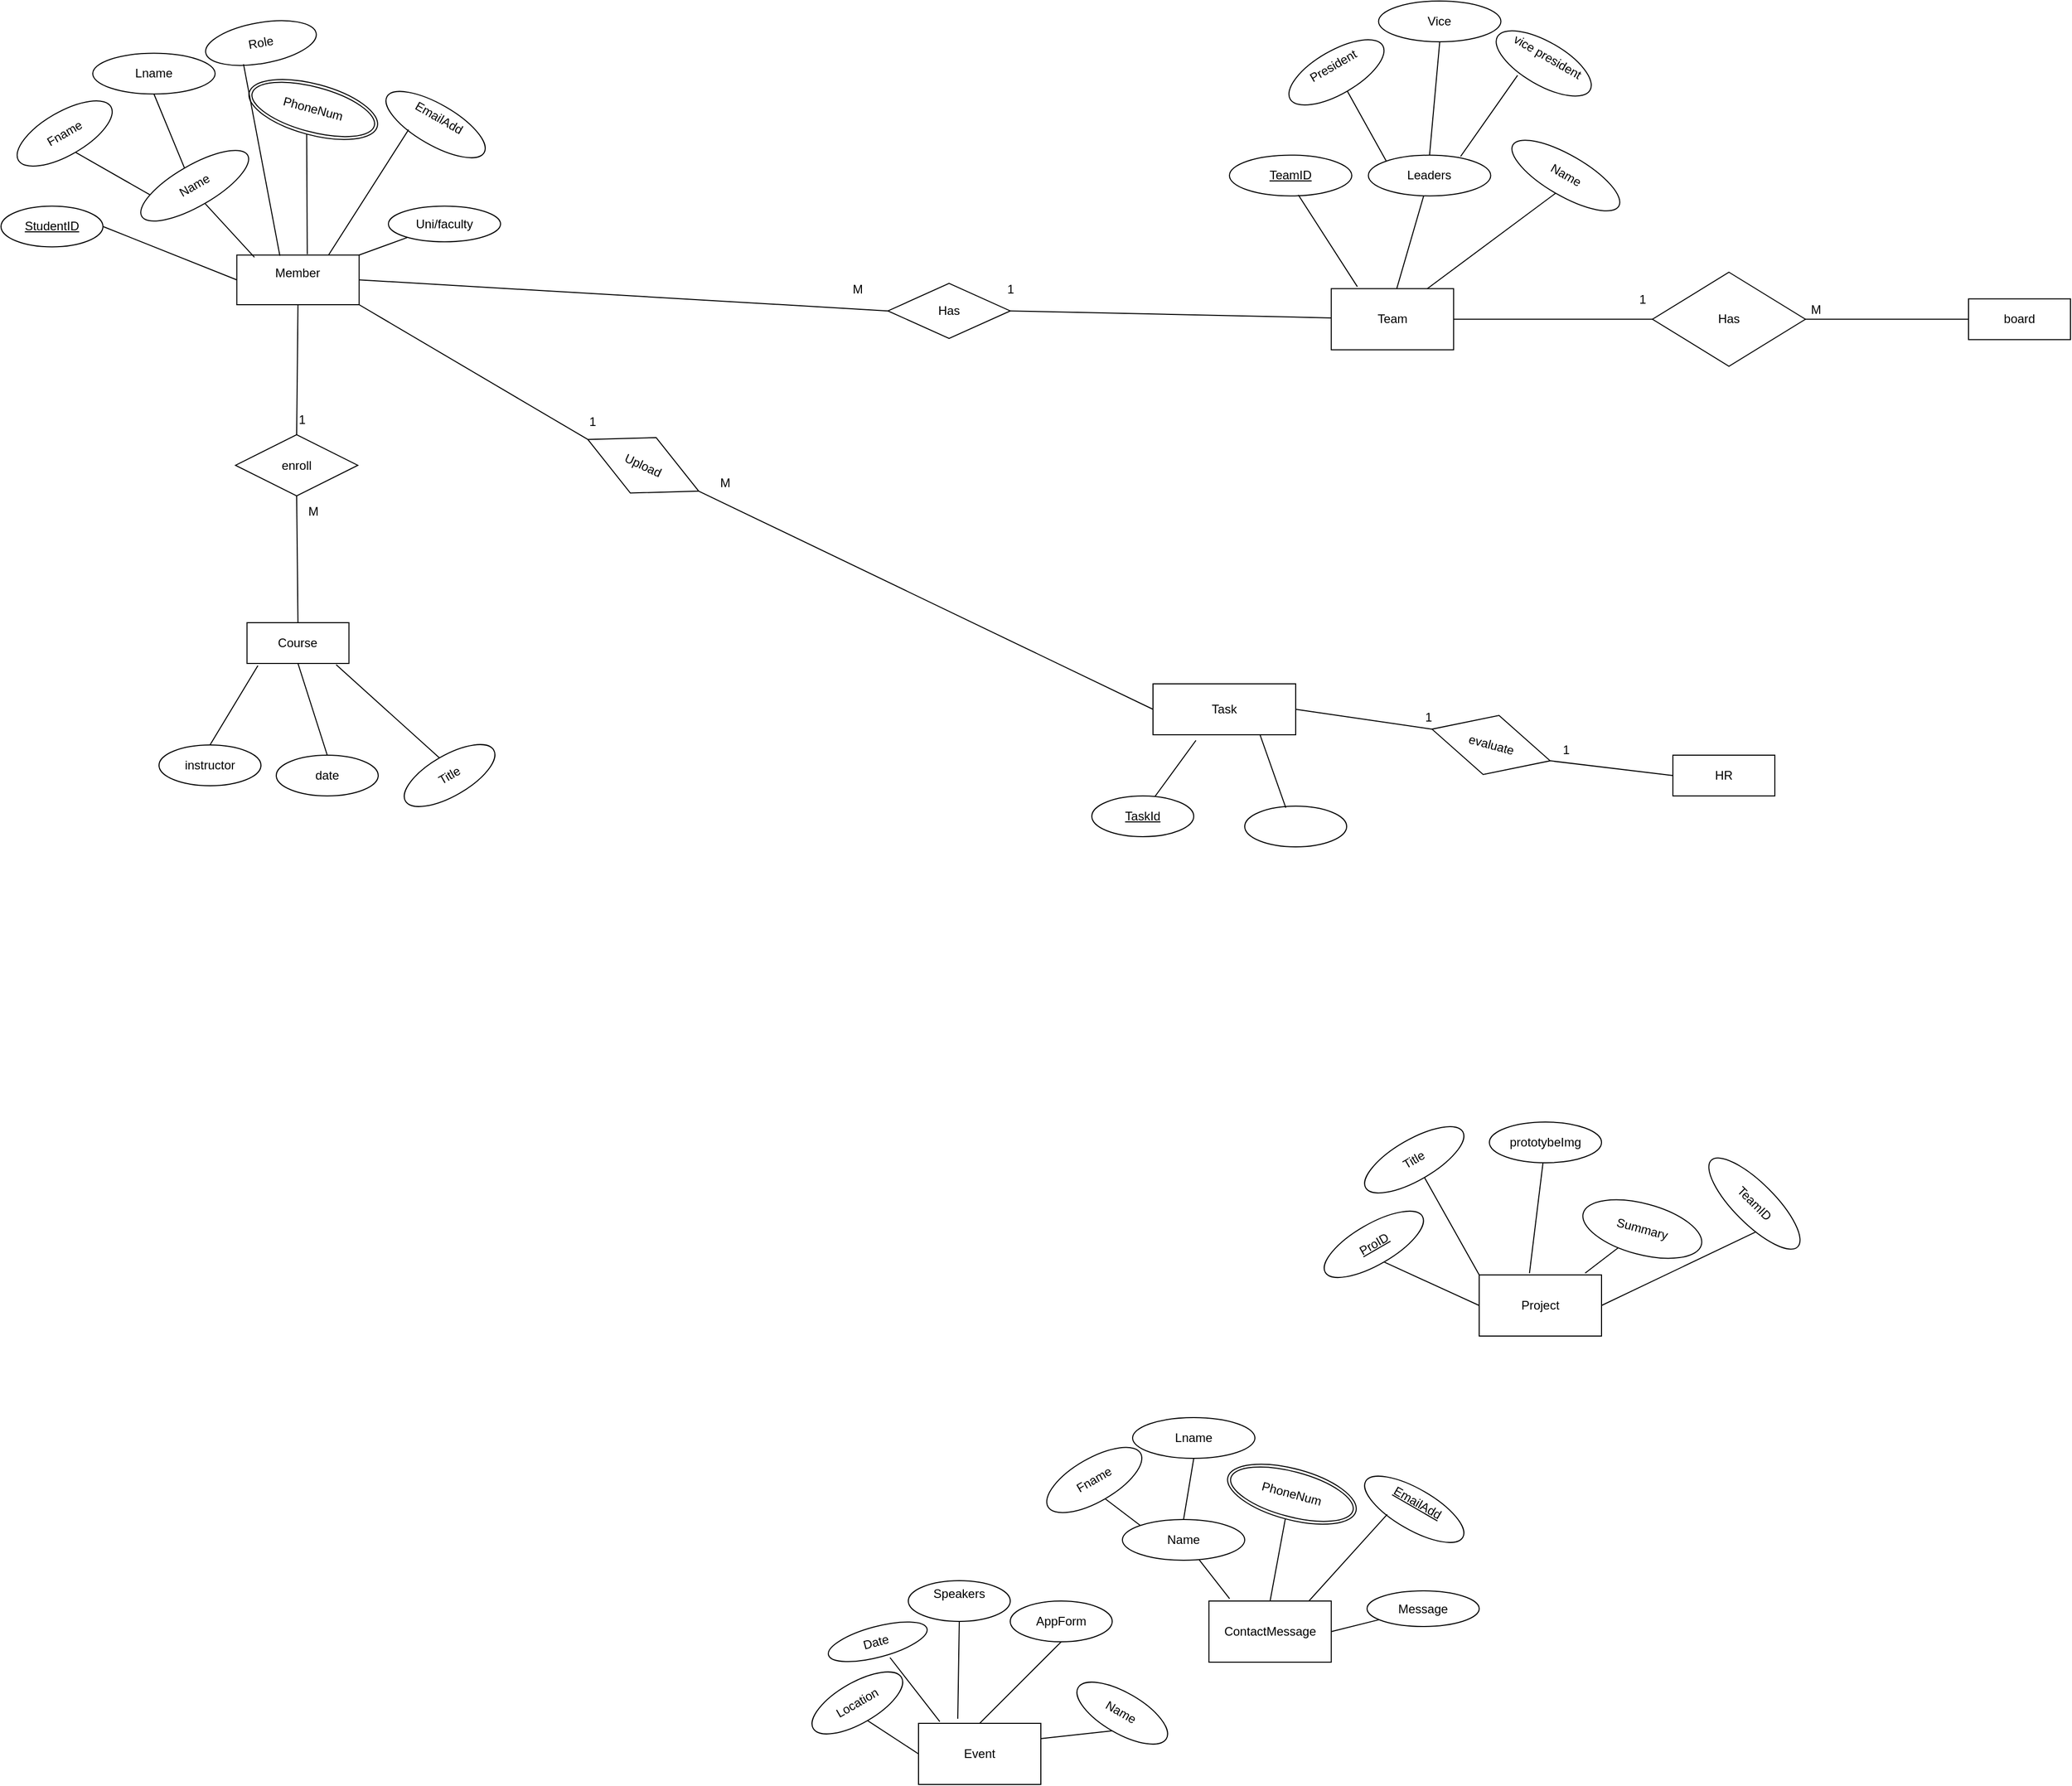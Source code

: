 <mxfile version="23.1.5" type="device">
  <diagram id="R2lEEEUBdFMjLlhIrx00" name="Page-1">
    <mxGraphModel dx="3600" dy="3360" grid="1" gridSize="10" guides="1" tooltips="1" connect="1" arrows="1" fold="1" page="1" pageScale="1" pageWidth="850" pageHeight="1100" math="0" shadow="0" extFonts="Permanent Marker^https://fonts.googleapis.com/css?family=Permanent+Marker">
      <root>
        <mxCell id="0" />
        <mxCell id="1" parent="0" />
        <mxCell id="j8BEduWui1V6I7mG3_1c-1" value="Project" style="rounded=0;whiteSpace=wrap;html=1;" parent="1" vertex="1">
          <mxGeometry x="820" y="-90" width="120" height="60" as="geometry" />
        </mxCell>
        <mxCell id="j8BEduWui1V6I7mG3_1c-2" value="Team" style="rounded=0;whiteSpace=wrap;html=1;" parent="1" vertex="1">
          <mxGeometry x="674.87" y="-1057.75" width="120" height="60" as="geometry" />
        </mxCell>
        <mxCell id="j8BEduWui1V6I7mG3_1c-5" value="Event" style="rounded=0;whiteSpace=wrap;html=1;" parent="1" vertex="1">
          <mxGeometry x="270" y="350" width="120" height="60" as="geometry" />
        </mxCell>
        <mxCell id="j8BEduWui1V6I7mG3_1c-6" value="Member&lt;div&gt;&lt;br/&gt;&lt;/div&gt;" style="rounded=0;whiteSpace=wrap;html=1;" parent="1" vertex="1">
          <mxGeometry x="-398.71" y="-1090.75" width="120" height="48.75" as="geometry" />
        </mxCell>
        <mxCell id="j8BEduWui1V6I7mG3_1c-7" value="ContactMessage" style="rounded=0;whiteSpace=wrap;html=1;" parent="1" vertex="1">
          <mxGeometry x="554.87" y="230" width="120" height="60" as="geometry" />
        </mxCell>
        <mxCell id="z_t3NJwSn25sg5SDZqZX-10" value="&lt;u&gt;TeamID&lt;/u&gt;" style="ellipse;whiteSpace=wrap;html=1;" vertex="1" parent="1">
          <mxGeometry x="575" y="-1188.75" width="120" height="40" as="geometry" />
        </mxCell>
        <mxCell id="z_t3NJwSn25sg5SDZqZX-11" value="Leaders" style="ellipse;whiteSpace=wrap;html=1;" vertex="1" parent="1">
          <mxGeometry x="711.29" y="-1188.75" width="120" height="40" as="geometry" />
        </mxCell>
        <mxCell id="z_t3NJwSn25sg5SDZqZX-12" value="Name" style="ellipse;whiteSpace=wrap;html=1;rotation=30;" vertex="1" parent="1">
          <mxGeometry x="845" y="-1188.75" width="120" height="40" as="geometry" />
        </mxCell>
        <mxCell id="z_t3NJwSn25sg5SDZqZX-13" value="" style="endArrow=none;html=1;rounded=0;exitX=0.5;exitY=0;exitDx=0;exitDy=0;" edge="1" parent="1" target="z_t3NJwSn25sg5SDZqZX-11">
          <mxGeometry width="50" height="50" relative="1" as="geometry">
            <mxPoint x="739.11" y="-1057.75" as="sourcePoint" />
            <mxPoint x="819.24" y="-1198.75" as="targetPoint" />
          </mxGeometry>
        </mxCell>
        <mxCell id="z_t3NJwSn25sg5SDZqZX-14" value="" style="endArrow=none;html=1;rounded=0;entryX=0.5;entryY=1;entryDx=0;entryDy=0;exitX=0.75;exitY=0;exitDx=0;exitDy=0;" edge="1" parent="1" target="z_t3NJwSn25sg5SDZqZX-12">
          <mxGeometry width="50" height="50" relative="1" as="geometry">
            <mxPoint x="769.11" y="-1057.75" as="sourcePoint" />
            <mxPoint x="875.002" y="-1172.19" as="targetPoint" />
          </mxGeometry>
        </mxCell>
        <mxCell id="z_t3NJwSn25sg5SDZqZX-15" value="" style="endArrow=none;html=1;rounded=0;entryX=0.563;entryY=0.976;entryDx=0;entryDy=0;entryPerimeter=0;exitX=0.178;exitY=-0.032;exitDx=0;exitDy=0;exitPerimeter=0;" edge="1" parent="1" target="z_t3NJwSn25sg5SDZqZX-10">
          <mxGeometry width="50" height="50" relative="1" as="geometry">
            <mxPoint x="700.47" y="-1059.67" as="sourcePoint" />
            <mxPoint x="749.76" y="-1159.75" as="targetPoint" />
          </mxGeometry>
        </mxCell>
        <mxCell id="z_t3NJwSn25sg5SDZqZX-16" value="" style="endArrow=none;html=1;rounded=0;exitX=0;exitY=0;exitDx=0;exitDy=0;entryX=0.5;entryY=1;entryDx=0;entryDy=0;" edge="1" parent="1" source="z_t3NJwSn25sg5SDZqZX-11" target="z_t3NJwSn25sg5SDZqZX-21">
          <mxGeometry width="50" height="50" relative="1" as="geometry">
            <mxPoint x="775" y="-1118.75" as="sourcePoint" />
            <mxPoint x="765" y="-1174.75" as="targetPoint" />
          </mxGeometry>
        </mxCell>
        <mxCell id="z_t3NJwSn25sg5SDZqZX-17" value="" style="endArrow=none;html=1;rounded=0;exitX=0.5;exitY=0;exitDx=0;exitDy=0;entryX=0.5;entryY=1;entryDx=0;entryDy=0;" edge="1" parent="1" source="z_t3NJwSn25sg5SDZqZX-11" target="z_t3NJwSn25sg5SDZqZX-19">
          <mxGeometry width="50" height="50" relative="1" as="geometry">
            <mxPoint x="818.5" y="-1128.75" as="sourcePoint" />
            <mxPoint x="825" y="-1188.75" as="targetPoint" />
          </mxGeometry>
        </mxCell>
        <mxCell id="z_t3NJwSn25sg5SDZqZX-18" value="" style="endArrow=none;html=1;rounded=0;entryX=0.344;entryY=1.04;entryDx=0;entryDy=0;exitX=0.754;exitY=0.031;exitDx=0;exitDy=0;exitPerimeter=0;entryPerimeter=0;" edge="1" parent="1" source="z_t3NJwSn25sg5SDZqZX-11" target="z_t3NJwSn25sg5SDZqZX-22">
          <mxGeometry width="50" height="50" relative="1" as="geometry">
            <mxPoint x="852" y="-1118.75" as="sourcePoint" />
            <mxPoint x="885" y="-1174.75" as="targetPoint" />
          </mxGeometry>
        </mxCell>
        <mxCell id="z_t3NJwSn25sg5SDZqZX-19" value="Vice" style="ellipse;whiteSpace=wrap;html=1;" vertex="1" parent="1">
          <mxGeometry x="721.29" y="-1340" width="120" height="40" as="geometry" />
        </mxCell>
        <mxCell id="z_t3NJwSn25sg5SDZqZX-21" value="President&lt;div&gt;&lt;br/&gt;&lt;/div&gt;" style="ellipse;whiteSpace=wrap;html=1;rotation=-30;" vertex="1" parent="1">
          <mxGeometry x="627.56" y="-1291.25" width="104.87" height="42.5" as="geometry" />
        </mxCell>
        <mxCell id="z_t3NJwSn25sg5SDZqZX-22" value="vice president&lt;div&gt;&lt;br/&gt;&lt;/div&gt;" style="ellipse;whiteSpace=wrap;html=1;rotation=30;" vertex="1" parent="1">
          <mxGeometry x="830.86" y="-1300" width="104.87" height="42.5" as="geometry" />
        </mxCell>
        <mxCell id="z_t3NJwSn25sg5SDZqZX-23" style="edgeStyle=orthogonalEdgeStyle;rounded=0;orthogonalLoop=1;jettySize=auto;html=1;exitX=0.5;exitY=1;exitDx=0;exitDy=0;" edge="1" parent="1" source="j8BEduWui1V6I7mG3_1c-2" target="j8BEduWui1V6I7mG3_1c-2">
          <mxGeometry relative="1" as="geometry" />
        </mxCell>
        <mxCell id="z_t3NJwSn25sg5SDZqZX-24" value="Title" style="ellipse;whiteSpace=wrap;html=1;rotation=-30;" vertex="1" parent="1">
          <mxGeometry x="701.29" y="-222.94" width="110" height="40" as="geometry" />
        </mxCell>
        <mxCell id="z_t3NJwSn25sg5SDZqZX-25" value="prototybeImg" style="ellipse;whiteSpace=wrap;html=1;rotation=0;" vertex="1" parent="1">
          <mxGeometry x="830" y="-240" width="110" height="40" as="geometry" />
        </mxCell>
        <mxCell id="z_t3NJwSn25sg5SDZqZX-26" value="Summary" style="ellipse;whiteSpace=wrap;html=1;rotation=15;" vertex="1" parent="1">
          <mxGeometry x="920" y="-160" width="120" height="50" as="geometry" />
        </mxCell>
        <mxCell id="z_t3NJwSn25sg5SDZqZX-27" value="" style="endArrow=none;html=1;rounded=0;entryX=0.5;entryY=1;entryDx=0;entryDy=0;exitX=0;exitY=0;exitDx=0;exitDy=0;" edge="1" parent="1" source="j8BEduWui1V6I7mG3_1c-1" target="z_t3NJwSn25sg5SDZqZX-24">
          <mxGeometry width="50" height="50" relative="1" as="geometry">
            <mxPoint x="660" y="-20" as="sourcePoint" />
            <mxPoint x="710" y="-70" as="targetPoint" />
          </mxGeometry>
        </mxCell>
        <mxCell id="z_t3NJwSn25sg5SDZqZX-28" value="" style="endArrow=none;html=1;rounded=0;exitX=0.411;exitY=-0.029;exitDx=0;exitDy=0;exitPerimeter=0;" edge="1" parent="1" source="j8BEduWui1V6I7mG3_1c-1" target="z_t3NJwSn25sg5SDZqZX-25">
          <mxGeometry width="50" height="50" relative="1" as="geometry">
            <mxPoint x="910" y="-70" as="sourcePoint" />
            <mxPoint x="855" y="-158" as="targetPoint" />
          </mxGeometry>
        </mxCell>
        <mxCell id="z_t3NJwSn25sg5SDZqZX-29" value="" style="endArrow=none;html=1;rounded=0;exitX=0.866;exitY=-0.029;exitDx=0;exitDy=0;exitPerimeter=0;" edge="1" parent="1" source="j8BEduWui1V6I7mG3_1c-1" target="z_t3NJwSn25sg5SDZqZX-26">
          <mxGeometry width="50" height="50" relative="1" as="geometry">
            <mxPoint x="869" y="-42" as="sourcePoint" />
            <mxPoint x="866" y="-150" as="targetPoint" />
          </mxGeometry>
        </mxCell>
        <mxCell id="z_t3NJwSn25sg5SDZqZX-31" value="" style="endArrow=none;html=1;rounded=0;exitX=0.169;exitY=-0.038;exitDx=0;exitDy=0;exitPerimeter=0;" edge="1" parent="1" source="j8BEduWui1V6I7mG3_1c-7" target="z_t3NJwSn25sg5SDZqZX-36">
          <mxGeometry width="50" height="50" relative="1" as="geometry">
            <mxPoint x="580" y="40" as="sourcePoint" />
            <mxPoint x="530.176" y="189.319" as="targetPoint" />
          </mxGeometry>
        </mxCell>
        <mxCell id="z_t3NJwSn25sg5SDZqZX-33" value="&lt;u&gt;EmailAdd&lt;/u&gt;&lt;div&gt;&lt;br&gt;&lt;/div&gt;" style="ellipse;whiteSpace=wrap;html=1;rotation=30;" vertex="1" parent="1">
          <mxGeometry x="701.29" y="120" width="110" height="40" as="geometry" />
        </mxCell>
        <mxCell id="z_t3NJwSn25sg5SDZqZX-34" value="" style="endArrow=none;html=1;rounded=0;entryX=0.5;entryY=1;entryDx=0;entryDy=0;exitX=0.5;exitY=0;exitDx=0;exitDy=0;" edge="1" parent="1" source="j8BEduWui1V6I7mG3_1c-7" target="z_t3NJwSn25sg5SDZqZX-46">
          <mxGeometry width="50" height="50" relative="1" as="geometry">
            <mxPoint x="576" y="236" as="sourcePoint" />
            <mxPoint x="619.824" y="139.319" as="targetPoint" />
          </mxGeometry>
        </mxCell>
        <mxCell id="z_t3NJwSn25sg5SDZqZX-35" value="" style="endArrow=none;html=1;rounded=0;entryX=0.314;entryY=0.938;entryDx=0;entryDy=0;exitX=0.819;exitY=-0.004;exitDx=0;exitDy=0;entryPerimeter=0;exitPerimeter=0;" edge="1" parent="1" source="j8BEduWui1V6I7mG3_1c-7" target="z_t3NJwSn25sg5SDZqZX-33">
          <mxGeometry width="50" height="50" relative="1" as="geometry">
            <mxPoint x="620" y="240" as="sourcePoint" />
            <mxPoint x="635" y="140" as="targetPoint" />
          </mxGeometry>
        </mxCell>
        <mxCell id="z_t3NJwSn25sg5SDZqZX-36" value="Name" style="ellipse;whiteSpace=wrap;html=1;" vertex="1" parent="1">
          <mxGeometry x="470" y="150" width="120" height="40" as="geometry" />
        </mxCell>
        <mxCell id="z_t3NJwSn25sg5SDZqZX-37" value="" style="endArrow=none;html=1;rounded=0;exitX=0;exitY=0;exitDx=0;exitDy=0;entryX=0.5;entryY=1;entryDx=0;entryDy=0;" edge="1" parent="1" source="z_t3NJwSn25sg5SDZqZX-36" target="z_t3NJwSn25sg5SDZqZX-41">
          <mxGeometry width="50" height="50" relative="1" as="geometry">
            <mxPoint x="419" y="220" as="sourcePoint" />
            <mxPoint x="409" y="164" as="targetPoint" />
          </mxGeometry>
        </mxCell>
        <mxCell id="z_t3NJwSn25sg5SDZqZX-38" value="" style="endArrow=none;html=1;rounded=0;exitX=0.5;exitY=0;exitDx=0;exitDy=0;entryX=0.5;entryY=1;entryDx=0;entryDy=0;" edge="1" parent="1" source="z_t3NJwSn25sg5SDZqZX-36" target="z_t3NJwSn25sg5SDZqZX-40">
          <mxGeometry width="50" height="50" relative="1" as="geometry">
            <mxPoint x="462.5" y="210" as="sourcePoint" />
            <mxPoint x="469" y="150" as="targetPoint" />
          </mxGeometry>
        </mxCell>
        <mxCell id="z_t3NJwSn25sg5SDZqZX-40" value="Lname" style="ellipse;whiteSpace=wrap;html=1;" vertex="1" parent="1">
          <mxGeometry x="480" y="50" width="120" height="40" as="geometry" />
        </mxCell>
        <mxCell id="z_t3NJwSn25sg5SDZqZX-41" value="Fname" style="ellipse;whiteSpace=wrap;html=1;rotation=-30;" vertex="1" parent="1">
          <mxGeometry x="390" y="90" width="104.87" height="42.5" as="geometry" />
        </mxCell>
        <mxCell id="z_t3NJwSn25sg5SDZqZX-43" value="" style="endArrow=none;html=1;rounded=0;exitX=1;exitY=0.5;exitDx=0;exitDy=0;" edge="1" parent="1" source="j8BEduWui1V6I7mG3_1c-7" target="z_t3NJwSn25sg5SDZqZX-44">
          <mxGeometry width="50" height="50" relative="1" as="geometry">
            <mxPoint x="510" y="90" as="sourcePoint" />
            <mxPoint x="800" y="230" as="targetPoint" />
          </mxGeometry>
        </mxCell>
        <mxCell id="z_t3NJwSn25sg5SDZqZX-44" value="Message" style="ellipse;whiteSpace=wrap;html=1;" vertex="1" parent="1">
          <mxGeometry x="710" y="220" width="110" height="35" as="geometry" />
        </mxCell>
        <mxCell id="z_t3NJwSn25sg5SDZqZX-46" value="PhoneNum" style="ellipse;shape=doubleEllipse;margin=3;whiteSpace=wrap;html=1;align=center;rotation=15;" vertex="1" parent="1">
          <mxGeometry x="571.29" y="100.17" width="130" height="50" as="geometry" />
        </mxCell>
        <mxCell id="z_t3NJwSn25sg5SDZqZX-47" value="AppForm" style="ellipse;whiteSpace=wrap;html=1;align=center;" vertex="1" parent="1">
          <mxGeometry x="360" y="230" width="100" height="40" as="geometry" />
        </mxCell>
        <mxCell id="z_t3NJwSn25sg5SDZqZX-48" value="" style="endArrow=none;html=1;rounded=0;exitX=0.5;exitY=1;exitDx=0;exitDy=0;entryX=0.5;entryY=0;entryDx=0;entryDy=0;" edge="1" parent="1" source="z_t3NJwSn25sg5SDZqZX-47" target="j8BEduWui1V6I7mG3_1c-5">
          <mxGeometry relative="1" as="geometry">
            <mxPoint x="390" y="220" as="sourcePoint" />
            <mxPoint x="550" y="220" as="targetPoint" />
          </mxGeometry>
        </mxCell>
        <mxCell id="z_t3NJwSn25sg5SDZqZX-49" value="Name&amp;nbsp;" style="ellipse;whiteSpace=wrap;html=1;align=center;rotation=30;" vertex="1" parent="1">
          <mxGeometry x="419.87" y="320" width="100" height="40" as="geometry" />
        </mxCell>
        <mxCell id="z_t3NJwSn25sg5SDZqZX-50" value="Date&amp;nbsp;" style="ellipse;whiteSpace=wrap;html=1;align=center;rotation=-15;" vertex="1" parent="1">
          <mxGeometry x="180" y="255" width="100" height="30" as="geometry" />
        </mxCell>
        <mxCell id="z_t3NJwSn25sg5SDZqZX-51" value="Location" style="ellipse;whiteSpace=wrap;html=1;align=center;rotation=-30;" vertex="1" parent="1">
          <mxGeometry x="160" y="310" width="100" height="40" as="geometry" />
        </mxCell>
        <mxCell id="z_t3NJwSn25sg5SDZqZX-55" value="" style="endArrow=none;html=1;rounded=0;exitX=0.576;exitY=1.103;exitDx=0;exitDy=0;exitPerimeter=0;entryX=0.174;entryY=-0.029;entryDx=0;entryDy=0;entryPerimeter=0;" edge="1" parent="1" source="z_t3NJwSn25sg5SDZqZX-50" target="j8BEduWui1V6I7mG3_1c-5">
          <mxGeometry relative="1" as="geometry">
            <mxPoint x="410" y="230" as="sourcePoint" />
            <mxPoint x="570" y="230" as="targetPoint" />
          </mxGeometry>
        </mxCell>
        <mxCell id="z_t3NJwSn25sg5SDZqZX-56" value="" style="endArrow=none;html=1;rounded=0;exitX=0.5;exitY=1;exitDx=0;exitDy=0;entryX=0;entryY=0.5;entryDx=0;entryDy=0;" edge="1" parent="1" source="z_t3NJwSn25sg5SDZqZX-51" target="j8BEduWui1V6I7mG3_1c-5">
          <mxGeometry relative="1" as="geometry">
            <mxPoint x="140" y="440" as="sourcePoint" />
            <mxPoint x="300" y="440" as="targetPoint" />
          </mxGeometry>
        </mxCell>
        <mxCell id="z_t3NJwSn25sg5SDZqZX-57" value="" style="endArrow=none;html=1;rounded=0;exitX=0.5;exitY=1;exitDx=0;exitDy=0;entryX=1;entryY=0.25;entryDx=0;entryDy=0;" edge="1" parent="1" source="z_t3NJwSn25sg5SDZqZX-49" target="j8BEduWui1V6I7mG3_1c-5">
          <mxGeometry relative="1" as="geometry">
            <mxPoint x="410" y="230" as="sourcePoint" />
            <mxPoint x="570" y="230" as="targetPoint" />
          </mxGeometry>
        </mxCell>
        <mxCell id="z_t3NJwSn25sg5SDZqZX-58" value="Speakers&lt;div&gt;&lt;br/&gt;&lt;/div&gt;" style="ellipse;whiteSpace=wrap;html=1;align=center;rotation=0;" vertex="1" parent="1">
          <mxGeometry x="260" y="210" width="100" height="40" as="geometry" />
        </mxCell>
        <mxCell id="z_t3NJwSn25sg5SDZqZX-59" value="" style="endArrow=none;html=1;rounded=0;exitX=0.5;exitY=1;exitDx=0;exitDy=0;entryX=0.321;entryY=-0.075;entryDx=0;entryDy=0;entryPerimeter=0;" edge="1" parent="1" source="z_t3NJwSn25sg5SDZqZX-58" target="j8BEduWui1V6I7mG3_1c-5">
          <mxGeometry relative="1" as="geometry">
            <mxPoint x="100" y="500" as="sourcePoint" />
            <mxPoint x="230" y="440" as="targetPoint" />
          </mxGeometry>
        </mxCell>
        <mxCell id="z_t3NJwSn25sg5SDZqZX-62" value="EmailAdd&lt;div&gt;&lt;br/&gt;&lt;/div&gt;" style="ellipse;whiteSpace=wrap;html=1;rotation=30;" vertex="1" parent="1">
          <mxGeometry x="-258.71" y="-1238.75" width="110" height="40" as="geometry" />
        </mxCell>
        <mxCell id="z_t3NJwSn25sg5SDZqZX-63" value="" style="endArrow=none;html=1;rounded=0;entryX=0.5;entryY=1;entryDx=0;entryDy=0;exitX=0.576;exitY=-0.017;exitDx=0;exitDy=0;exitPerimeter=0;" edge="1" parent="1" target="z_t3NJwSn25sg5SDZqZX-72" source="j8BEduWui1V6I7mG3_1c-6">
          <mxGeometry width="50" height="50" relative="1" as="geometry">
            <mxPoint x="-350" y="-1128.75" as="sourcePoint" />
            <mxPoint x="-340.176" y="-1219.431" as="targetPoint" />
          </mxGeometry>
        </mxCell>
        <mxCell id="z_t3NJwSn25sg5SDZqZX-64" value="" style="endArrow=none;html=1;rounded=0;entryX=0.314;entryY=0.938;entryDx=0;entryDy=0;exitX=0.75;exitY=0;exitDx=0;exitDy=0;entryPerimeter=0;" edge="1" parent="1" target="z_t3NJwSn25sg5SDZqZX-62" source="j8BEduWui1V6I7mG3_1c-6">
          <mxGeometry width="50" height="50" relative="1" as="geometry">
            <mxPoint x="-312" y="-1128.75" as="sourcePoint" />
            <mxPoint x="-325" y="-1218.75" as="targetPoint" />
          </mxGeometry>
        </mxCell>
        <mxCell id="z_t3NJwSn25sg5SDZqZX-65" value="Name" style="ellipse;whiteSpace=wrap;html=1;rotation=-30;" vertex="1" parent="1">
          <mxGeometry x="-500" y="-1178.75" width="120" height="40" as="geometry" />
        </mxCell>
        <mxCell id="z_t3NJwSn25sg5SDZqZX-66" value="" style="endArrow=none;html=1;rounded=0;exitX=0;exitY=0;exitDx=0;exitDy=0;entryX=0.5;entryY=1;entryDx=0;entryDy=0;" edge="1" parent="1" source="z_t3NJwSn25sg5SDZqZX-65" target="z_t3NJwSn25sg5SDZqZX-69">
          <mxGeometry width="50" height="50" relative="1" as="geometry">
            <mxPoint x="-541" y="-1138.75" as="sourcePoint" />
            <mxPoint x="-551" y="-1194.75" as="targetPoint" />
          </mxGeometry>
        </mxCell>
        <mxCell id="z_t3NJwSn25sg5SDZqZX-67" value="" style="endArrow=none;html=1;rounded=0;exitX=0.5;exitY=0;exitDx=0;exitDy=0;entryX=0.5;entryY=1;entryDx=0;entryDy=0;" edge="1" parent="1" source="z_t3NJwSn25sg5SDZqZX-65" target="z_t3NJwSn25sg5SDZqZX-68">
          <mxGeometry width="50" height="50" relative="1" as="geometry">
            <mxPoint x="-497.5" y="-1148.75" as="sourcePoint" />
            <mxPoint x="-491" y="-1208.75" as="targetPoint" />
          </mxGeometry>
        </mxCell>
        <mxCell id="z_t3NJwSn25sg5SDZqZX-68" value="Lname" style="ellipse;whiteSpace=wrap;html=1;" vertex="1" parent="1">
          <mxGeometry x="-540" y="-1288.75" width="120" height="40" as="geometry" />
        </mxCell>
        <mxCell id="z_t3NJwSn25sg5SDZqZX-69" value="Fname" style="ellipse;whiteSpace=wrap;html=1;rotation=-30;" vertex="1" parent="1">
          <mxGeometry x="-620" y="-1231.25" width="104.87" height="42.5" as="geometry" />
        </mxCell>
        <mxCell id="z_t3NJwSn25sg5SDZqZX-70" value="" style="endArrow=none;html=1;rounded=0;exitX=1;exitY=0;exitDx=0;exitDy=0;" edge="1" parent="1" target="z_t3NJwSn25sg5SDZqZX-71" source="j8BEduWui1V6I7mG3_1c-6">
          <mxGeometry width="50" height="50" relative="1" as="geometry">
            <mxPoint x="-290" y="-1098.75" as="sourcePoint" />
            <mxPoint x="-160" y="-1128.75" as="targetPoint" />
          </mxGeometry>
        </mxCell>
        <mxCell id="z_t3NJwSn25sg5SDZqZX-71" value="Uni/faculty" style="ellipse;whiteSpace=wrap;html=1;" vertex="1" parent="1">
          <mxGeometry x="-250" y="-1138.75" width="110" height="35" as="geometry" />
        </mxCell>
        <mxCell id="z_t3NJwSn25sg5SDZqZX-72" value="PhoneNum" style="ellipse;shape=doubleEllipse;margin=3;whiteSpace=wrap;html=1;align=center;rotation=15;" vertex="1" parent="1">
          <mxGeometry x="-388.71" y="-1258.58" width="130" height="50" as="geometry" />
        </mxCell>
        <mxCell id="z_t3NJwSn25sg5SDZqZX-74" value="" style="endArrow=none;html=1;rounded=0;exitX=0.5;exitY=1;exitDx=0;exitDy=0;entryX=0.144;entryY=0.045;entryDx=0;entryDy=0;entryPerimeter=0;" edge="1" parent="1" source="z_t3NJwSn25sg5SDZqZX-65" target="j8BEduWui1V6I7mG3_1c-6">
          <mxGeometry relative="1" as="geometry">
            <mxPoint x="-270" y="-1208.75" as="sourcePoint" />
            <mxPoint x="-110" y="-1208.75" as="targetPoint" />
          </mxGeometry>
        </mxCell>
        <mxCell id="z_t3NJwSn25sg5SDZqZX-75" value="StudentID" style="ellipse;whiteSpace=wrap;html=1;align=center;fontStyle=4;" vertex="1" parent="1">
          <mxGeometry x="-630" y="-1138.75" width="100" height="40" as="geometry" />
        </mxCell>
        <mxCell id="z_t3NJwSn25sg5SDZqZX-77" value="" style="endArrow=none;html=1;rounded=0;exitX=1;exitY=0.5;exitDx=0;exitDy=0;entryX=0;entryY=0.5;entryDx=0;entryDy=0;" edge="1" parent="1" source="z_t3NJwSn25sg5SDZqZX-75" target="j8BEduWui1V6I7mG3_1c-6">
          <mxGeometry relative="1" as="geometry">
            <mxPoint x="-350" y="-1018.75" as="sourcePoint" />
            <mxPoint x="-190" y="-1018.75" as="targetPoint" />
          </mxGeometry>
        </mxCell>
        <mxCell id="z_t3NJwSn25sg5SDZqZX-78" value="&lt;u&gt;ProID&lt;/u&gt;" style="ellipse;whiteSpace=wrap;html=1;rotation=-30;" vertex="1" parent="1">
          <mxGeometry x="661.65" y="-140" width="110" height="40" as="geometry" />
        </mxCell>
        <mxCell id="z_t3NJwSn25sg5SDZqZX-79" value="" style="endArrow=none;html=1;rounded=0;entryX=0.5;entryY=1;entryDx=0;entryDy=0;exitX=0;exitY=0.5;exitDx=0;exitDy=0;" edge="1" parent="1" target="z_t3NJwSn25sg5SDZqZX-78" source="j8BEduWui1V6I7mG3_1c-1">
          <mxGeometry width="50" height="50" relative="1" as="geometry">
            <mxPoint x="811.29" y="-41.03" as="sourcePoint" />
            <mxPoint x="670.36" y="12.94" as="targetPoint" />
          </mxGeometry>
        </mxCell>
        <mxCell id="z_t3NJwSn25sg5SDZqZX-81" value="TeamID" style="ellipse;whiteSpace=wrap;html=1;rotation=45;" vertex="1" parent="1">
          <mxGeometry x="1030" y="-180" width="120" height="40" as="geometry" />
        </mxCell>
        <mxCell id="z_t3NJwSn25sg5SDZqZX-82" value="" style="endArrow=none;html=1;rounded=0;entryX=0.671;entryY=0.975;entryDx=0;entryDy=0;entryPerimeter=0;exitX=1;exitY=0.5;exitDx=0;exitDy=0;" edge="1" parent="1" target="z_t3NJwSn25sg5SDZqZX-81" source="j8BEduWui1V6I7mG3_1c-1">
          <mxGeometry width="50" height="50" relative="1" as="geometry">
            <mxPoint x="950" y="-50" as="sourcePoint" />
            <mxPoint x="1268" y="45" as="targetPoint" />
          </mxGeometry>
        </mxCell>
        <mxCell id="z_t3NJwSn25sg5SDZqZX-83" value="Role" style="ellipse;whiteSpace=wrap;html=1;rotation=-10;" vertex="1" parent="1">
          <mxGeometry x="-430" y="-1318.75" width="110" height="40" as="geometry" />
        </mxCell>
        <mxCell id="z_t3NJwSn25sg5SDZqZX-84" value="" style="endArrow=none;html=1;rounded=0;entryX=0.314;entryY=0.938;entryDx=0;entryDy=0;entryPerimeter=0;exitX=0.352;exitY=0.014;exitDx=0;exitDy=0;exitPerimeter=0;" edge="1" parent="1" target="z_t3NJwSn25sg5SDZqZX-83" source="j8BEduWui1V6I7mG3_1c-6">
          <mxGeometry width="50" height="50" relative="1" as="geometry">
            <mxPoint x="-210" y="-878.75" as="sourcePoint" />
            <mxPoint x="-316.29" y="-1018.75" as="targetPoint" />
          </mxGeometry>
        </mxCell>
        <mxCell id="z_t3NJwSn25sg5SDZqZX-86" value="Has" style="shape=rhombus;perimeter=rhombusPerimeter;whiteSpace=wrap;html=1;align=center;rotation=0;" vertex="1" parent="1">
          <mxGeometry x="240" y="-1062.92" width="120" height="54" as="geometry" />
        </mxCell>
        <mxCell id="z_t3NJwSn25sg5SDZqZX-91" value="" style="endArrow=none;html=1;rounded=0;entryX=1;entryY=0.5;entryDx=0;entryDy=0;exitX=0;exitY=0.5;exitDx=0;exitDy=0;" edge="1" parent="1" source="z_t3NJwSn25sg5SDZqZX-86" target="j8BEduWui1V6I7mG3_1c-6">
          <mxGeometry relative="1" as="geometry">
            <mxPoint x="-80" y="-1378.58" as="sourcePoint" />
            <mxPoint x="80" y="-1378.58" as="targetPoint" />
          </mxGeometry>
        </mxCell>
        <mxCell id="z_t3NJwSn25sg5SDZqZX-92" value="Task" style="whiteSpace=wrap;html=1;align=center;" vertex="1" parent="1">
          <mxGeometry x="500" y="-670" width="140" height="50" as="geometry" />
        </mxCell>
        <mxCell id="z_t3NJwSn25sg5SDZqZX-93" value="" style="endArrow=none;html=1;rounded=0;exitX=1;exitY=0.5;exitDx=0;exitDy=0;" edge="1" parent="1" source="z_t3NJwSn25sg5SDZqZX-86" target="j8BEduWui1V6I7mG3_1c-2">
          <mxGeometry relative="1" as="geometry">
            <mxPoint x="130" y="-1368.75" as="sourcePoint" />
            <mxPoint x="-120" y="-1208.58" as="targetPoint" />
          </mxGeometry>
        </mxCell>
        <mxCell id="z_t3NJwSn25sg5SDZqZX-97" value="1" style="text;html=1;align=center;verticalAlign=middle;resizable=0;points=[];autosize=1;strokeColor=none;fillColor=none;" vertex="1" parent="1">
          <mxGeometry x="345" y="-1072" width="30" height="30" as="geometry" />
        </mxCell>
        <mxCell id="z_t3NJwSn25sg5SDZqZX-98" value="M" style="text;html=1;align=center;verticalAlign=middle;resizable=0;points=[];autosize=1;strokeColor=none;fillColor=none;" vertex="1" parent="1">
          <mxGeometry x="195" y="-1072" width="30" height="30" as="geometry" />
        </mxCell>
        <mxCell id="z_t3NJwSn25sg5SDZqZX-99" value="HR" style="whiteSpace=wrap;html=1;align=center;" vertex="1" parent="1">
          <mxGeometry x="1010" y="-600" width="100" height="40" as="geometry" />
        </mxCell>
        <mxCell id="z_t3NJwSn25sg5SDZqZX-112" value="Course" style="whiteSpace=wrap;html=1;align=center;" vertex="1" parent="1">
          <mxGeometry x="-388.71" y="-730" width="100" height="40" as="geometry" />
        </mxCell>
        <mxCell id="z_t3NJwSn25sg5SDZqZX-113" value="enroll" style="shape=rhombus;perimeter=rhombusPerimeter;whiteSpace=wrap;html=1;align=center;" vertex="1" parent="1">
          <mxGeometry x="-400.0" y="-914.42" width="120" height="60" as="geometry" />
        </mxCell>
        <mxCell id="z_t3NJwSn25sg5SDZqZX-114" value="" style="endArrow=none;html=1;rounded=0;exitX=0.5;exitY=1;exitDx=0;exitDy=0;entryX=0.5;entryY=0;entryDx=0;entryDy=0;" edge="1" parent="1" target="z_t3NJwSn25sg5SDZqZX-113" source="j8BEduWui1V6I7mG3_1c-6">
          <mxGeometry relative="1" as="geometry">
            <mxPoint x="-404.999" y="-1132.15" as="sourcePoint" />
            <mxPoint x="-318.15" y="-792.42" as="targetPoint" />
          </mxGeometry>
        </mxCell>
        <mxCell id="z_t3NJwSn25sg5SDZqZX-115" value="" style="endArrow=none;html=1;rounded=0;exitX=0.5;exitY=1;exitDx=0;exitDy=0;entryX=0.5;entryY=0;entryDx=0;entryDy=0;" edge="1" parent="1" source="z_t3NJwSn25sg5SDZqZX-113" target="z_t3NJwSn25sg5SDZqZX-112">
          <mxGeometry relative="1" as="geometry">
            <mxPoint x="-476.35" y="-812.42" as="sourcePoint" />
            <mxPoint x="-386.35" y="-812.42" as="targetPoint" />
          </mxGeometry>
        </mxCell>
        <mxCell id="z_t3NJwSn25sg5SDZqZX-117" value="M" style="text;html=1;align=center;verticalAlign=middle;resizable=0;points=[];autosize=1;strokeColor=none;fillColor=none;" vertex="1" parent="1">
          <mxGeometry x="-338.71" y="-854.42" width="30" height="30" as="geometry" />
        </mxCell>
        <mxCell id="z_t3NJwSn25sg5SDZqZX-118" value="1" style="text;html=1;align=center;verticalAlign=middle;resizable=0;points=[];autosize=1;strokeColor=none;fillColor=none;" vertex="1" parent="1">
          <mxGeometry x="-350" y="-944.42" width="30" height="30" as="geometry" />
        </mxCell>
        <mxCell id="z_t3NJwSn25sg5SDZqZX-119" value="Upload" style="shape=rhombus;perimeter=rhombusPerimeter;whiteSpace=wrap;html=1;align=center;rotation=25;" vertex="1" parent="1">
          <mxGeometry x="-60" y="-914.42" width="120" height="60" as="geometry" />
        </mxCell>
        <mxCell id="z_t3NJwSn25sg5SDZqZX-120" value="" style="endArrow=none;html=1;rounded=0;exitX=1;exitY=1;exitDx=0;exitDy=0;entryX=0;entryY=0.5;entryDx=0;entryDy=0;" edge="1" parent="1" source="j8BEduWui1V6I7mG3_1c-6" target="z_t3NJwSn25sg5SDZqZX-119">
          <mxGeometry relative="1" as="geometry">
            <mxPoint x="150" y="-660" as="sourcePoint" />
            <mxPoint x="310" y="-660" as="targetPoint" />
          </mxGeometry>
        </mxCell>
        <mxCell id="z_t3NJwSn25sg5SDZqZX-121" value="" style="endArrow=none;html=1;rounded=0;exitX=1;exitY=0.5;exitDx=0;exitDy=0;entryX=0;entryY=0.5;entryDx=0;entryDy=0;" edge="1" parent="1" source="z_t3NJwSn25sg5SDZqZX-119" target="z_t3NJwSn25sg5SDZqZX-92">
          <mxGeometry relative="1" as="geometry">
            <mxPoint x="150" y="-660" as="sourcePoint" />
            <mxPoint x="310" y="-660" as="targetPoint" />
          </mxGeometry>
        </mxCell>
        <mxCell id="z_t3NJwSn25sg5SDZqZX-128" value="board" style="whiteSpace=wrap;html=1;align=center;" vertex="1" parent="1">
          <mxGeometry x="1300" y="-1047.75" width="100" height="40" as="geometry" />
        </mxCell>
        <mxCell id="z_t3NJwSn25sg5SDZqZX-129" value="Has" style="shape=rhombus;perimeter=rhombusPerimeter;whiteSpace=wrap;html=1;align=center;" vertex="1" parent="1">
          <mxGeometry x="990" y="-1073.87" width="150" height="92.25" as="geometry" />
        </mxCell>
        <mxCell id="z_t3NJwSn25sg5SDZqZX-137" value="" style="endArrow=none;html=1;rounded=0;exitX=1;exitY=0.5;exitDx=0;exitDy=0;entryX=0;entryY=0.5;entryDx=0;entryDy=0;" edge="1" parent="1" source="j8BEduWui1V6I7mG3_1c-2" target="z_t3NJwSn25sg5SDZqZX-129">
          <mxGeometry relative="1" as="geometry">
            <mxPoint x="1050" y="-940" as="sourcePoint" />
            <mxPoint x="1210" y="-940" as="targetPoint" />
          </mxGeometry>
        </mxCell>
        <mxCell id="z_t3NJwSn25sg5SDZqZX-138" value="" style="endArrow=none;html=1;rounded=0;exitX=1;exitY=0.5;exitDx=0;exitDy=0;entryX=0;entryY=0.5;entryDx=0;entryDy=0;" edge="1" parent="1" source="z_t3NJwSn25sg5SDZqZX-129" target="z_t3NJwSn25sg5SDZqZX-128">
          <mxGeometry relative="1" as="geometry">
            <mxPoint x="1150" y="-1036.35" as="sourcePoint" />
            <mxPoint x="1345" y="-1036.35" as="targetPoint" />
          </mxGeometry>
        </mxCell>
        <mxCell id="z_t3NJwSn25sg5SDZqZX-139" value="1" style="text;html=1;align=center;verticalAlign=middle;resizable=0;points=[];autosize=1;strokeColor=none;fillColor=none;" vertex="1" parent="1">
          <mxGeometry x="965" y="-1062" width="30" height="30" as="geometry" />
        </mxCell>
        <mxCell id="z_t3NJwSn25sg5SDZqZX-140" value="M" style="text;html=1;align=center;verticalAlign=middle;resizable=0;points=[];autosize=1;strokeColor=none;fillColor=none;" vertex="1" parent="1">
          <mxGeometry x="1135" y="-1052" width="30" height="30" as="geometry" />
        </mxCell>
        <mxCell id="z_t3NJwSn25sg5SDZqZX-141" value="1" style="text;html=1;align=center;verticalAlign=middle;resizable=0;points=[];autosize=1;strokeColor=none;fillColor=none;" vertex="1" parent="1">
          <mxGeometry x="-65" y="-942" width="30" height="30" as="geometry" />
        </mxCell>
        <mxCell id="z_t3NJwSn25sg5SDZqZX-142" value="M" style="text;html=1;align=center;verticalAlign=middle;resizable=0;points=[];autosize=1;strokeColor=none;fillColor=none;" vertex="1" parent="1">
          <mxGeometry x="65" y="-882" width="30" height="30" as="geometry" />
        </mxCell>
        <mxCell id="z_t3NJwSn25sg5SDZqZX-143" value="evaluate" style="shape=rhombus;perimeter=rhombusPerimeter;whiteSpace=wrap;html=1;align=center;rotation=15;" vertex="1" parent="1">
          <mxGeometry x="771.65" y="-640" width="120" height="60" as="geometry" />
        </mxCell>
        <mxCell id="z_t3NJwSn25sg5SDZqZX-144" value="" style="endArrow=none;html=1;rounded=0;exitX=1;exitY=0.5;exitDx=0;exitDy=0;entryX=0;entryY=0.5;entryDx=0;entryDy=0;" edge="1" parent="1" source="z_t3NJwSn25sg5SDZqZX-92" target="z_t3NJwSn25sg5SDZqZX-143">
          <mxGeometry relative="1" as="geometry">
            <mxPoint x="700" y="-760" as="sourcePoint" />
            <mxPoint x="860" y="-760" as="targetPoint" />
          </mxGeometry>
        </mxCell>
        <mxCell id="z_t3NJwSn25sg5SDZqZX-145" value="" style="endArrow=none;html=1;rounded=0;exitX=1;exitY=0.5;exitDx=0;exitDy=0;entryX=0;entryY=0.5;entryDx=0;entryDy=0;" edge="1" parent="1" source="z_t3NJwSn25sg5SDZqZX-143" target="z_t3NJwSn25sg5SDZqZX-99">
          <mxGeometry relative="1" as="geometry">
            <mxPoint x="690" y="-690" as="sourcePoint" />
            <mxPoint x="980" y="-580" as="targetPoint" />
          </mxGeometry>
        </mxCell>
        <mxCell id="z_t3NJwSn25sg5SDZqZX-146" value="1" style="text;html=1;align=center;verticalAlign=middle;resizable=0;points=[];autosize=1;strokeColor=none;fillColor=none;" vertex="1" parent="1">
          <mxGeometry x="755" y="-652" width="30" height="30" as="geometry" />
        </mxCell>
        <mxCell id="z_t3NJwSn25sg5SDZqZX-147" value="1" style="text;html=1;align=center;verticalAlign=middle;resizable=0;points=[];autosize=1;strokeColor=none;fillColor=none;" vertex="1" parent="1">
          <mxGeometry x="890" y="-620" width="30" height="30" as="geometry" />
        </mxCell>
        <mxCell id="z_t3NJwSn25sg5SDZqZX-148" value="Title" style="ellipse;whiteSpace=wrap;html=1;align=center;rotation=-30;" vertex="1" parent="1">
          <mxGeometry x="-240" y="-600" width="100" height="40" as="geometry" />
        </mxCell>
        <mxCell id="z_t3NJwSn25sg5SDZqZX-149" value="date" style="ellipse;whiteSpace=wrap;html=1;align=center;" vertex="1" parent="1">
          <mxGeometry x="-360" y="-600" width="100" height="40" as="geometry" />
        </mxCell>
        <mxCell id="z_t3NJwSn25sg5SDZqZX-150" value="instructor" style="ellipse;whiteSpace=wrap;html=1;align=center;" vertex="1" parent="1">
          <mxGeometry x="-475" y="-610" width="100" height="40" as="geometry" />
        </mxCell>
        <mxCell id="z_t3NJwSn25sg5SDZqZX-151" value="" style="endArrow=none;html=1;rounded=0;exitX=0.5;exitY=0;exitDx=0;exitDy=0;entryX=0.107;entryY=1.054;entryDx=0;entryDy=0;entryPerimeter=0;" edge="1" parent="1" source="z_t3NJwSn25sg5SDZqZX-150" target="z_t3NJwSn25sg5SDZqZX-112">
          <mxGeometry relative="1" as="geometry">
            <mxPoint x="-280" y="-520" as="sourcePoint" />
            <mxPoint x="-120" y="-520" as="targetPoint" />
          </mxGeometry>
        </mxCell>
        <mxCell id="z_t3NJwSn25sg5SDZqZX-152" value="" style="endArrow=none;html=1;rounded=0;exitX=0.5;exitY=1;exitDx=0;exitDy=0;entryX=0.5;entryY=0;entryDx=0;entryDy=0;" edge="1" parent="1" source="z_t3NJwSn25sg5SDZqZX-112" target="z_t3NJwSn25sg5SDZqZX-149">
          <mxGeometry relative="1" as="geometry">
            <mxPoint x="-280" y="-520" as="sourcePoint" />
            <mxPoint x="-120" y="-520" as="targetPoint" />
          </mxGeometry>
        </mxCell>
        <mxCell id="z_t3NJwSn25sg5SDZqZX-153" value="" style="endArrow=none;html=1;rounded=0;exitX=0.875;exitY=1.031;exitDx=0;exitDy=0;exitPerimeter=0;entryX=0.5;entryY=0;entryDx=0;entryDy=0;" edge="1" parent="1" source="z_t3NJwSn25sg5SDZqZX-112" target="z_t3NJwSn25sg5SDZqZX-148">
          <mxGeometry relative="1" as="geometry">
            <mxPoint x="-280" y="-520" as="sourcePoint" />
            <mxPoint x="-120" y="-520" as="targetPoint" />
          </mxGeometry>
        </mxCell>
        <mxCell id="z_t3NJwSn25sg5SDZqZX-159" value="&lt;u&gt;TaskId&lt;/u&gt;" style="ellipse;whiteSpace=wrap;html=1;align=center;" vertex="1" parent="1">
          <mxGeometry x="440" y="-560" width="100" height="40" as="geometry" />
        </mxCell>
        <mxCell id="z_t3NJwSn25sg5SDZqZX-160" value="" style="ellipse;whiteSpace=wrap;html=1;align=center;" vertex="1" parent="1">
          <mxGeometry x="590" y="-550" width="100" height="40" as="geometry" />
        </mxCell>
        <mxCell id="z_t3NJwSn25sg5SDZqZX-161" value="" style="endArrow=none;html=1;rounded=0;entryX=0.301;entryY=1.11;entryDx=0;entryDy=0;entryPerimeter=0;exitX=0.618;exitY=0.019;exitDx=0;exitDy=0;exitPerimeter=0;" edge="1" parent="1" source="z_t3NJwSn25sg5SDZqZX-159" target="z_t3NJwSn25sg5SDZqZX-92">
          <mxGeometry relative="1" as="geometry">
            <mxPoint x="400" y="-560" as="sourcePoint" />
            <mxPoint x="560" y="-560" as="targetPoint" />
          </mxGeometry>
        </mxCell>
        <mxCell id="z_t3NJwSn25sg5SDZqZX-162" value="" style="endArrow=none;html=1;rounded=0;entryX=0.75;entryY=1;entryDx=0;entryDy=0;exitX=0.403;exitY=0.041;exitDx=0;exitDy=0;exitPerimeter=0;" edge="1" parent="1" source="z_t3NJwSn25sg5SDZqZX-160" target="z_t3NJwSn25sg5SDZqZX-92">
          <mxGeometry relative="1" as="geometry">
            <mxPoint x="512" y="-549" as="sourcePoint" />
            <mxPoint x="552" y="-604" as="targetPoint" />
          </mxGeometry>
        </mxCell>
      </root>
    </mxGraphModel>
  </diagram>
</mxfile>
